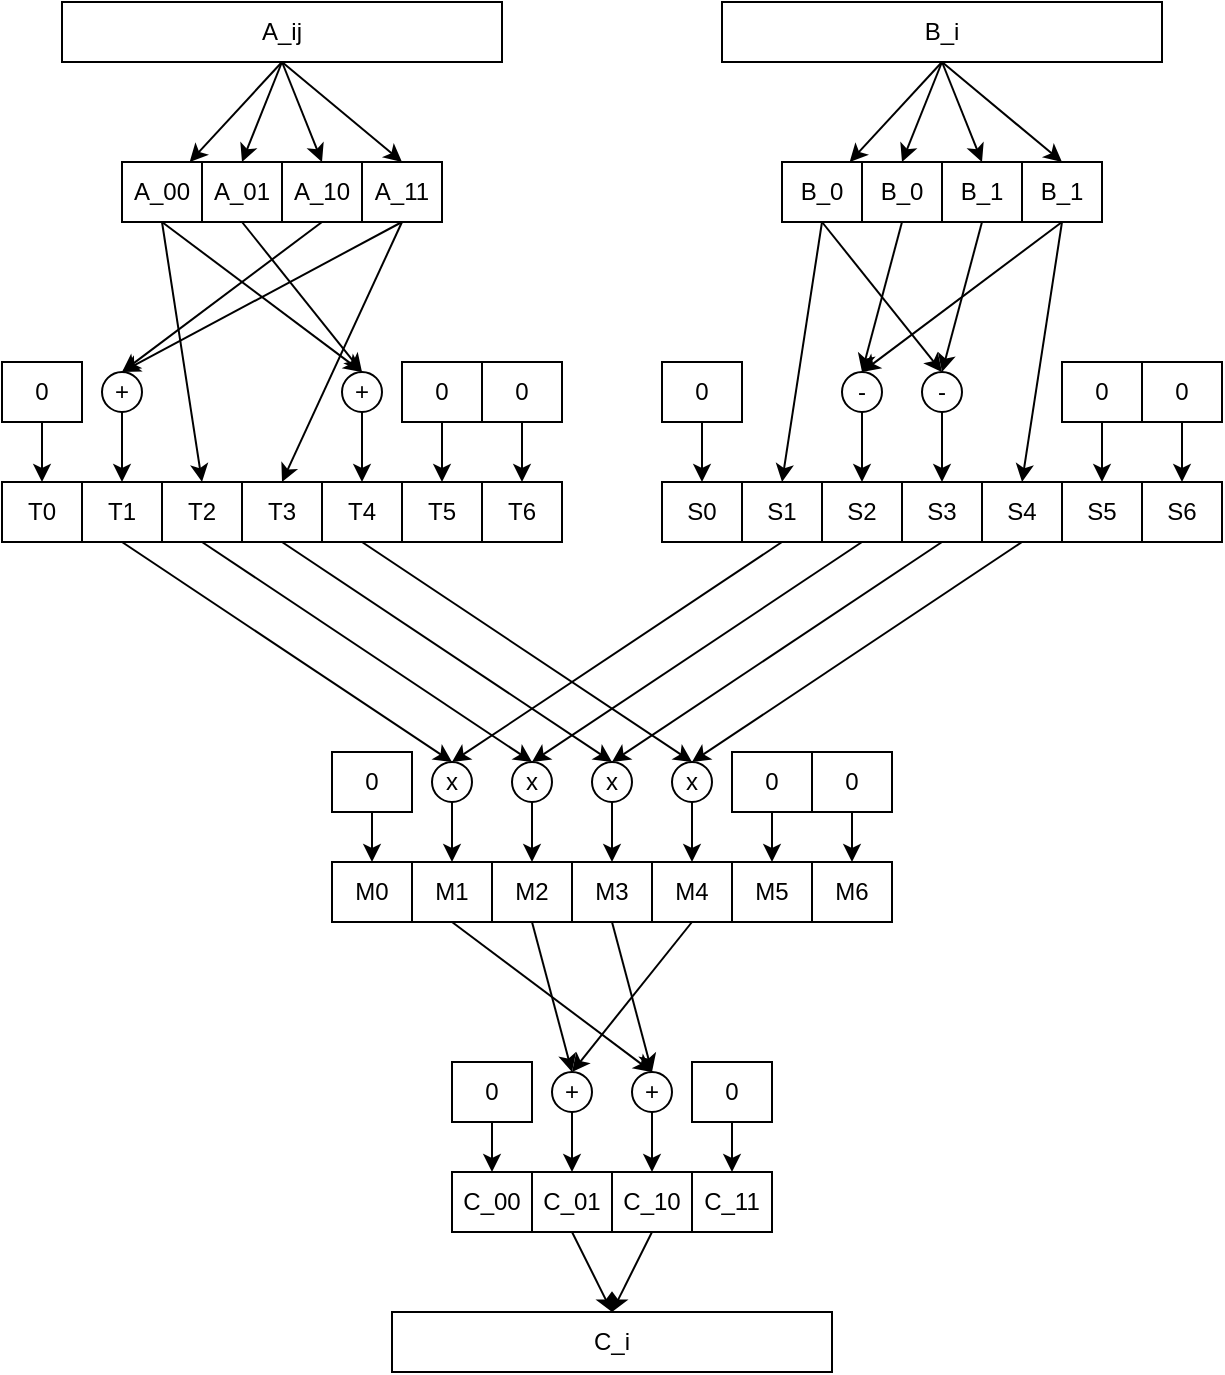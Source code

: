 <mxfile version="27.0.9">
  <diagram name="Page-1" id="YYA-tpIMSf6mjCUmN4pZ">
    <mxGraphModel dx="984" dy="572" grid="1" gridSize="10" guides="1" tooltips="1" connect="1" arrows="1" fold="1" page="1" pageScale="1" pageWidth="850" pageHeight="1100" math="0" shadow="0">
      <root>
        <mxCell id="0" />
        <mxCell id="1" parent="0" />
        <mxCell id="SnCa2u7Qq1uV7oJIc8DQ-44" style="edgeStyle=none;rounded=0;orthogonalLoop=1;jettySize=auto;html=1;exitX=0.5;exitY=1;exitDx=0;exitDy=0;" parent="1" source="SnCa2u7Qq1uV7oJIc8DQ-1" target="SnCa2u7Qq1uV7oJIc8DQ-40" edge="1">
          <mxGeometry relative="1" as="geometry" />
        </mxCell>
        <mxCell id="SnCa2u7Qq1uV7oJIc8DQ-45" style="edgeStyle=none;rounded=0;orthogonalLoop=1;jettySize=auto;html=1;exitX=0.5;exitY=1;exitDx=0;exitDy=0;entryX=0.5;entryY=0;entryDx=0;entryDy=0;" parent="1" source="SnCa2u7Qq1uV7oJIc8DQ-1" target="SnCa2u7Qq1uV7oJIc8DQ-43" edge="1">
          <mxGeometry relative="1" as="geometry" />
        </mxCell>
        <mxCell id="SnCa2u7Qq1uV7oJIc8DQ-46" style="edgeStyle=none;rounded=0;orthogonalLoop=1;jettySize=auto;html=1;exitX=0.5;exitY=1;exitDx=0;exitDy=0;entryX=0.5;entryY=0;entryDx=0;entryDy=0;" parent="1" source="SnCa2u7Qq1uV7oJIc8DQ-1" target="SnCa2u7Qq1uV7oJIc8DQ-42" edge="1">
          <mxGeometry relative="1" as="geometry" />
        </mxCell>
        <mxCell id="SnCa2u7Qq1uV7oJIc8DQ-47" style="edgeStyle=none;rounded=0;orthogonalLoop=1;jettySize=auto;html=1;exitX=0.5;exitY=1;exitDx=0;exitDy=0;entryX=0.5;entryY=0;entryDx=0;entryDy=0;" parent="1" source="SnCa2u7Qq1uV7oJIc8DQ-1" target="SnCa2u7Qq1uV7oJIc8DQ-41" edge="1">
          <mxGeometry relative="1" as="geometry" />
        </mxCell>
        <mxCell id="SnCa2u7Qq1uV7oJIc8DQ-1" value="A_ij" style="rounded=0;whiteSpace=wrap;html=1;" parent="1" vertex="1">
          <mxGeometry x="150" y="200" width="220" height="30" as="geometry" />
        </mxCell>
        <mxCell id="SnCa2u7Qq1uV7oJIc8DQ-77" style="edgeStyle=none;rounded=0;orthogonalLoop=1;jettySize=auto;html=1;exitX=0.5;exitY=1;exitDx=0;exitDy=0;entryX=0.5;entryY=0;entryDx=0;entryDy=0;" parent="1" source="SnCa2u7Qq1uV7oJIc8DQ-40" target="SnCa2u7Qq1uV7oJIc8DQ-60" edge="1">
          <mxGeometry relative="1" as="geometry" />
        </mxCell>
        <mxCell id="SnCa2u7Qq1uV7oJIc8DQ-83" style="edgeStyle=none;rounded=0;orthogonalLoop=1;jettySize=auto;html=1;exitX=0.5;exitY=1;exitDx=0;exitDy=0;entryX=0.5;entryY=0;entryDx=0;entryDy=0;" parent="1" source="SnCa2u7Qq1uV7oJIc8DQ-40" target="SnCa2u7Qq1uV7oJIc8DQ-80" edge="1">
          <mxGeometry relative="1" as="geometry" />
        </mxCell>
        <mxCell id="SnCa2u7Qq1uV7oJIc8DQ-40" value="A_00" style="rounded=0;whiteSpace=wrap;html=1;" parent="1" vertex="1">
          <mxGeometry x="180" y="280" width="40" height="30" as="geometry" />
        </mxCell>
        <mxCell id="SnCa2u7Qq1uV7oJIc8DQ-76" style="edgeStyle=none;rounded=0;orthogonalLoop=1;jettySize=auto;html=1;exitX=0.5;exitY=1;exitDx=0;exitDy=0;entryX=0.5;entryY=0;entryDx=0;entryDy=0;" parent="1" source="SnCa2u7Qq1uV7oJIc8DQ-41" target="SnCa2u7Qq1uV7oJIc8DQ-74" edge="1">
          <mxGeometry relative="1" as="geometry" />
        </mxCell>
        <mxCell id="SnCa2u7Qq1uV7oJIc8DQ-78" style="edgeStyle=none;rounded=0;orthogonalLoop=1;jettySize=auto;html=1;exitX=0.5;exitY=1;exitDx=0;exitDy=0;entryX=0.5;entryY=0;entryDx=0;entryDy=0;" parent="1" source="SnCa2u7Qq1uV7oJIc8DQ-41" target="SnCa2u7Qq1uV7oJIc8DQ-59" edge="1">
          <mxGeometry relative="1" as="geometry" />
        </mxCell>
        <mxCell id="SnCa2u7Qq1uV7oJIc8DQ-41" value="A_11" style="rounded=0;whiteSpace=wrap;html=1;" parent="1" vertex="1">
          <mxGeometry x="300" y="280" width="40" height="30" as="geometry" />
        </mxCell>
        <mxCell id="SnCa2u7Qq1uV7oJIc8DQ-75" style="edgeStyle=none;rounded=0;orthogonalLoop=1;jettySize=auto;html=1;exitX=0.5;exitY=1;exitDx=0;exitDy=0;entryX=0.5;entryY=0;entryDx=0;entryDy=0;" parent="1" source="SnCa2u7Qq1uV7oJIc8DQ-42" target="SnCa2u7Qq1uV7oJIc8DQ-74" edge="1">
          <mxGeometry relative="1" as="geometry" />
        </mxCell>
        <mxCell id="SnCa2u7Qq1uV7oJIc8DQ-42" value="A_10" style="rounded=0;whiteSpace=wrap;html=1;" parent="1" vertex="1">
          <mxGeometry x="260" y="280" width="40" height="30" as="geometry" />
        </mxCell>
        <mxCell id="SnCa2u7Qq1uV7oJIc8DQ-84" style="edgeStyle=none;rounded=0;orthogonalLoop=1;jettySize=auto;html=1;exitX=0.5;exitY=1;exitDx=0;exitDy=0;entryX=0.5;entryY=0;entryDx=0;entryDy=0;" parent="1" source="SnCa2u7Qq1uV7oJIc8DQ-43" target="SnCa2u7Qq1uV7oJIc8DQ-80" edge="1">
          <mxGeometry relative="1" as="geometry">
            <mxPoint x="300" y="380" as="targetPoint" />
          </mxGeometry>
        </mxCell>
        <mxCell id="SnCa2u7Qq1uV7oJIc8DQ-43" value="A_01" style="rounded=0;whiteSpace=wrap;html=1;" parent="1" vertex="1">
          <mxGeometry x="220" y="280" width="40" height="30" as="geometry" />
        </mxCell>
        <mxCell id="SnCa2u7Qq1uV7oJIc8DQ-48" style="edgeStyle=none;rounded=0;orthogonalLoop=1;jettySize=auto;html=1;exitX=0.5;exitY=1;exitDx=0;exitDy=0;" parent="1" source="SnCa2u7Qq1uV7oJIc8DQ-52" target="SnCa2u7Qq1uV7oJIc8DQ-53" edge="1">
          <mxGeometry relative="1" as="geometry" />
        </mxCell>
        <mxCell id="SnCa2u7Qq1uV7oJIc8DQ-49" style="edgeStyle=none;rounded=0;orthogonalLoop=1;jettySize=auto;html=1;exitX=0.5;exitY=1;exitDx=0;exitDy=0;entryX=0.5;entryY=0;entryDx=0;entryDy=0;" parent="1" source="SnCa2u7Qq1uV7oJIc8DQ-52" target="SnCa2u7Qq1uV7oJIc8DQ-56" edge="1">
          <mxGeometry relative="1" as="geometry" />
        </mxCell>
        <mxCell id="SnCa2u7Qq1uV7oJIc8DQ-50" style="edgeStyle=none;rounded=0;orthogonalLoop=1;jettySize=auto;html=1;exitX=0.5;exitY=1;exitDx=0;exitDy=0;entryX=0.5;entryY=0;entryDx=0;entryDy=0;" parent="1" source="SnCa2u7Qq1uV7oJIc8DQ-52" target="SnCa2u7Qq1uV7oJIc8DQ-55" edge="1">
          <mxGeometry relative="1" as="geometry" />
        </mxCell>
        <mxCell id="SnCa2u7Qq1uV7oJIc8DQ-51" style="edgeStyle=none;rounded=0;orthogonalLoop=1;jettySize=auto;html=1;exitX=0.5;exitY=1;exitDx=0;exitDy=0;entryX=0.5;entryY=0;entryDx=0;entryDy=0;" parent="1" source="SnCa2u7Qq1uV7oJIc8DQ-52" target="SnCa2u7Qq1uV7oJIc8DQ-54" edge="1">
          <mxGeometry relative="1" as="geometry" />
        </mxCell>
        <mxCell id="SnCa2u7Qq1uV7oJIc8DQ-52" value="B_i" style="rounded=0;whiteSpace=wrap;html=1;" parent="1" vertex="1">
          <mxGeometry x="480" y="200" width="220" height="30" as="geometry" />
        </mxCell>
        <mxCell id="SnCa2u7Qq1uV7oJIc8DQ-103" style="edgeStyle=none;rounded=0;orthogonalLoop=1;jettySize=auto;html=1;exitX=0.5;exitY=1;exitDx=0;exitDy=0;entryX=0.5;entryY=0;entryDx=0;entryDy=0;" parent="1" source="SnCa2u7Qq1uV7oJIc8DQ-53" target="SnCa2u7Qq1uV7oJIc8DQ-93" edge="1">
          <mxGeometry relative="1" as="geometry" />
        </mxCell>
        <mxCell id="SnCa2u7Qq1uV7oJIc8DQ-112" style="edgeStyle=none;rounded=0;orthogonalLoop=1;jettySize=auto;html=1;exitX=0.5;exitY=1;exitDx=0;exitDy=0;entryX=0.5;entryY=0;entryDx=0;entryDy=0;" parent="1" source="SnCa2u7Qq1uV7oJIc8DQ-53" target="SnCa2u7Qq1uV7oJIc8DQ-110" edge="1">
          <mxGeometry relative="1" as="geometry">
            <mxPoint x="590" y="390" as="targetPoint" />
          </mxGeometry>
        </mxCell>
        <mxCell id="SnCa2u7Qq1uV7oJIc8DQ-53" value="B_0" style="rounded=0;whiteSpace=wrap;html=1;" parent="1" vertex="1">
          <mxGeometry x="510" y="280" width="40" height="30" as="geometry" />
        </mxCell>
        <mxCell id="SnCa2u7Qq1uV7oJIc8DQ-107" style="edgeStyle=none;rounded=0;orthogonalLoop=1;jettySize=auto;html=1;exitX=0.5;exitY=1;exitDx=0;exitDy=0;entryX=0.5;entryY=0;entryDx=0;entryDy=0;" parent="1" source="SnCa2u7Qq1uV7oJIc8DQ-54" target="SnCa2u7Qq1uV7oJIc8DQ-105" edge="1">
          <mxGeometry relative="1" as="geometry">
            <mxPoint x="550" y="390" as="targetPoint" />
          </mxGeometry>
        </mxCell>
        <mxCell id="SnCa2u7Qq1uV7oJIc8DQ-114" style="edgeStyle=none;rounded=0;orthogonalLoop=1;jettySize=auto;html=1;exitX=0.5;exitY=1;exitDx=0;exitDy=0;entryX=0.5;entryY=0;entryDx=0;entryDy=0;" parent="1" source="SnCa2u7Qq1uV7oJIc8DQ-54" target="SnCa2u7Qq1uV7oJIc8DQ-94" edge="1">
          <mxGeometry relative="1" as="geometry" />
        </mxCell>
        <mxCell id="SnCa2u7Qq1uV7oJIc8DQ-54" value="B_1" style="rounded=0;whiteSpace=wrap;html=1;" parent="1" vertex="1">
          <mxGeometry x="630" y="280" width="40" height="30" as="geometry" />
        </mxCell>
        <mxCell id="SnCa2u7Qq1uV7oJIc8DQ-111" style="edgeStyle=none;rounded=0;orthogonalLoop=1;jettySize=auto;html=1;exitX=0.5;exitY=1;exitDx=0;exitDy=0;entryX=0.5;entryY=0;entryDx=0;entryDy=0;" parent="1" source="SnCa2u7Qq1uV7oJIc8DQ-55" target="SnCa2u7Qq1uV7oJIc8DQ-110" edge="1">
          <mxGeometry relative="1" as="geometry" />
        </mxCell>
        <mxCell id="SnCa2u7Qq1uV7oJIc8DQ-55" value="B_1" style="rounded=0;whiteSpace=wrap;html=1;" parent="1" vertex="1">
          <mxGeometry x="590" y="280" width="40" height="30" as="geometry" />
        </mxCell>
        <mxCell id="SnCa2u7Qq1uV7oJIc8DQ-106" style="edgeStyle=none;rounded=0;orthogonalLoop=1;jettySize=auto;html=1;exitX=0.5;exitY=1;exitDx=0;exitDy=0;entryX=0.5;entryY=0;entryDx=0;entryDy=0;" parent="1" source="SnCa2u7Qq1uV7oJIc8DQ-56" target="SnCa2u7Qq1uV7oJIc8DQ-105" edge="1">
          <mxGeometry relative="1" as="geometry" />
        </mxCell>
        <mxCell id="SnCa2u7Qq1uV7oJIc8DQ-56" value="B_0" style="rounded=0;whiteSpace=wrap;html=1;" parent="1" vertex="1">
          <mxGeometry x="550" y="280" width="40" height="30" as="geometry" />
        </mxCell>
        <mxCell id="SnCa2u7Qq1uV7oJIc8DQ-147" style="edgeStyle=none;rounded=0;orthogonalLoop=1;jettySize=auto;html=1;exitX=0.5;exitY=1;exitDx=0;exitDy=0;entryX=0.5;entryY=0;entryDx=0;entryDy=0;" parent="1" source="SnCa2u7Qq1uV7oJIc8DQ-57" target="SnCa2u7Qq1uV7oJIc8DQ-132" edge="1">
          <mxGeometry relative="1" as="geometry" />
        </mxCell>
        <mxCell id="SnCa2u7Qq1uV7oJIc8DQ-57" value="T1" style="rounded=0;whiteSpace=wrap;html=1;" parent="1" vertex="1">
          <mxGeometry x="160" y="440" width="40" height="30" as="geometry" />
        </mxCell>
        <mxCell id="SnCa2u7Qq1uV7oJIc8DQ-150" style="edgeStyle=none;rounded=0;orthogonalLoop=1;jettySize=auto;html=1;exitX=0.5;exitY=1;exitDx=0;exitDy=0;entryX=0.5;entryY=0;entryDx=0;entryDy=0;" parent="1" source="SnCa2u7Qq1uV7oJIc8DQ-58" target="SnCa2u7Qq1uV7oJIc8DQ-135" edge="1">
          <mxGeometry relative="1" as="geometry" />
        </mxCell>
        <mxCell id="SnCa2u7Qq1uV7oJIc8DQ-58" value="T4" style="rounded=0;whiteSpace=wrap;html=1;" parent="1" vertex="1">
          <mxGeometry x="280" y="440" width="40" height="30" as="geometry" />
        </mxCell>
        <mxCell id="SnCa2u7Qq1uV7oJIc8DQ-149" style="edgeStyle=none;rounded=0;orthogonalLoop=1;jettySize=auto;html=1;exitX=0.5;exitY=1;exitDx=0;exitDy=0;entryX=0.5;entryY=0;entryDx=0;entryDy=0;" parent="1" source="SnCa2u7Qq1uV7oJIc8DQ-59" target="SnCa2u7Qq1uV7oJIc8DQ-134" edge="1">
          <mxGeometry relative="1" as="geometry" />
        </mxCell>
        <mxCell id="SnCa2u7Qq1uV7oJIc8DQ-59" value="T3" style="rounded=0;whiteSpace=wrap;html=1;" parent="1" vertex="1">
          <mxGeometry x="240" y="440" width="40" height="30" as="geometry" />
        </mxCell>
        <mxCell id="SnCa2u7Qq1uV7oJIc8DQ-148" style="edgeStyle=none;rounded=0;orthogonalLoop=1;jettySize=auto;html=1;exitX=0.5;exitY=1;exitDx=0;exitDy=0;entryX=0.5;entryY=0;entryDx=0;entryDy=0;" parent="1" source="SnCa2u7Qq1uV7oJIc8DQ-60" target="SnCa2u7Qq1uV7oJIc8DQ-133" edge="1">
          <mxGeometry relative="1" as="geometry" />
        </mxCell>
        <mxCell id="SnCa2u7Qq1uV7oJIc8DQ-60" value="T2" style="rounded=0;whiteSpace=wrap;html=1;" parent="1" vertex="1">
          <mxGeometry x="200" y="440" width="40" height="30" as="geometry" />
        </mxCell>
        <mxCell id="SnCa2u7Qq1uV7oJIc8DQ-61" value="T6" style="rounded=0;whiteSpace=wrap;html=1;" parent="1" vertex="1">
          <mxGeometry x="360" y="440" width="40" height="30" as="geometry" />
        </mxCell>
        <mxCell id="SnCa2u7Qq1uV7oJIc8DQ-62" value="T0" style="rounded=0;whiteSpace=wrap;html=1;" parent="1" vertex="1">
          <mxGeometry x="120" y="440" width="40" height="30" as="geometry" />
        </mxCell>
        <mxCell id="SnCa2u7Qq1uV7oJIc8DQ-63" value="T5" style="rounded=0;whiteSpace=wrap;html=1;" parent="1" vertex="1">
          <mxGeometry x="320" y="440" width="40" height="30" as="geometry" />
        </mxCell>
        <mxCell id="SnCa2u7Qq1uV7oJIc8DQ-69" style="edgeStyle=none;rounded=0;orthogonalLoop=1;jettySize=auto;html=1;entryX=0.5;entryY=0;entryDx=0;entryDy=0;exitX=0.5;exitY=1;exitDx=0;exitDy=0;" parent="1" source="JD68LoVkahOESRiFlaTk-2" target="SnCa2u7Qq1uV7oJIc8DQ-62" edge="1">
          <mxGeometry relative="1" as="geometry">
            <mxPoint x="140" y="405" as="sourcePoint" />
          </mxGeometry>
        </mxCell>
        <mxCell id="SnCa2u7Qq1uV7oJIc8DQ-79" style="edgeStyle=none;rounded=0;orthogonalLoop=1;jettySize=auto;html=1;exitX=0.5;exitY=1;exitDx=0;exitDy=0;entryX=0.5;entryY=0;entryDx=0;entryDy=0;" parent="1" source="SnCa2u7Qq1uV7oJIc8DQ-74" target="SnCa2u7Qq1uV7oJIc8DQ-57" edge="1">
          <mxGeometry relative="1" as="geometry" />
        </mxCell>
        <mxCell id="SnCa2u7Qq1uV7oJIc8DQ-74" value="+" style="ellipse;whiteSpace=wrap;html=1;aspect=fixed;" parent="1" vertex="1">
          <mxGeometry x="170" y="385" width="20" height="20" as="geometry" />
        </mxCell>
        <mxCell id="SnCa2u7Qq1uV7oJIc8DQ-82" style="edgeStyle=none;rounded=0;orthogonalLoop=1;jettySize=auto;html=1;exitX=0.5;exitY=1;exitDx=0;exitDy=0;entryX=0.5;entryY=0;entryDx=0;entryDy=0;" parent="1" source="SnCa2u7Qq1uV7oJIc8DQ-80" target="SnCa2u7Qq1uV7oJIc8DQ-58" edge="1">
          <mxGeometry relative="1" as="geometry" />
        </mxCell>
        <mxCell id="SnCa2u7Qq1uV7oJIc8DQ-80" value="+" style="ellipse;whiteSpace=wrap;html=1;aspect=fixed;" parent="1" vertex="1">
          <mxGeometry x="290" y="385" width="20" height="20" as="geometry" />
        </mxCell>
        <mxCell id="SnCa2u7Qq1uV7oJIc8DQ-88" style="edgeStyle=none;rounded=0;orthogonalLoop=1;jettySize=auto;html=1;exitX=0.5;exitY=1;exitDx=0;exitDy=0;entryX=0.5;entryY=0;entryDx=0;entryDy=0;" parent="1" source="JD68LoVkahOESRiFlaTk-3" target="SnCa2u7Qq1uV7oJIc8DQ-63" edge="1">
          <mxGeometry relative="1" as="geometry">
            <mxPoint x="340" y="410" as="sourcePoint" />
          </mxGeometry>
        </mxCell>
        <mxCell id="SnCa2u7Qq1uV7oJIc8DQ-90" style="edgeStyle=none;rounded=0;orthogonalLoop=1;jettySize=auto;html=1;exitX=0.5;exitY=1;exitDx=0;exitDy=0;entryX=0.5;entryY=0;entryDx=0;entryDy=0;" parent="1" target="SnCa2u7Qq1uV7oJIc8DQ-61" edge="1">
          <mxGeometry relative="1" as="geometry">
            <mxPoint x="380" y="410" as="sourcePoint" />
          </mxGeometry>
        </mxCell>
        <mxCell id="SnCa2u7Qq1uV7oJIc8DQ-153" style="edgeStyle=none;rounded=0;orthogonalLoop=1;jettySize=auto;html=1;exitX=0.5;exitY=1;exitDx=0;exitDy=0;entryX=0.5;entryY=0;entryDx=0;entryDy=0;" parent="1" source="SnCa2u7Qq1uV7oJIc8DQ-93" target="SnCa2u7Qq1uV7oJIc8DQ-132" edge="1">
          <mxGeometry relative="1" as="geometry" />
        </mxCell>
        <mxCell id="SnCa2u7Qq1uV7oJIc8DQ-93" value="S1" style="rounded=0;whiteSpace=wrap;html=1;" parent="1" vertex="1">
          <mxGeometry x="490" y="440" width="40" height="30" as="geometry" />
        </mxCell>
        <mxCell id="SnCa2u7Qq1uV7oJIc8DQ-156" style="edgeStyle=none;rounded=0;orthogonalLoop=1;jettySize=auto;html=1;exitX=0.5;exitY=1;exitDx=0;exitDy=0;entryX=0.5;entryY=0;entryDx=0;entryDy=0;" parent="1" source="SnCa2u7Qq1uV7oJIc8DQ-94" target="SnCa2u7Qq1uV7oJIc8DQ-135" edge="1">
          <mxGeometry relative="1" as="geometry" />
        </mxCell>
        <mxCell id="SnCa2u7Qq1uV7oJIc8DQ-94" value="S4" style="rounded=0;whiteSpace=wrap;html=1;" parent="1" vertex="1">
          <mxGeometry x="610" y="440" width="40" height="30" as="geometry" />
        </mxCell>
        <mxCell id="SnCa2u7Qq1uV7oJIc8DQ-155" style="edgeStyle=none;rounded=0;orthogonalLoop=1;jettySize=auto;html=1;exitX=0.5;exitY=1;exitDx=0;exitDy=0;entryX=0.5;entryY=0;entryDx=0;entryDy=0;" parent="1" source="SnCa2u7Qq1uV7oJIc8DQ-95" target="SnCa2u7Qq1uV7oJIc8DQ-134" edge="1">
          <mxGeometry relative="1" as="geometry" />
        </mxCell>
        <mxCell id="SnCa2u7Qq1uV7oJIc8DQ-95" value="S3" style="rounded=0;whiteSpace=wrap;html=1;" parent="1" vertex="1">
          <mxGeometry x="570" y="440" width="40" height="30" as="geometry" />
        </mxCell>
        <mxCell id="SnCa2u7Qq1uV7oJIc8DQ-154" style="edgeStyle=none;rounded=0;orthogonalLoop=1;jettySize=auto;html=1;exitX=0.5;exitY=1;exitDx=0;exitDy=0;entryX=0.5;entryY=0;entryDx=0;entryDy=0;" parent="1" source="SnCa2u7Qq1uV7oJIc8DQ-96" target="SnCa2u7Qq1uV7oJIc8DQ-133" edge="1">
          <mxGeometry relative="1" as="geometry" />
        </mxCell>
        <mxCell id="SnCa2u7Qq1uV7oJIc8DQ-96" value="S2" style="rounded=0;whiteSpace=wrap;html=1;" parent="1" vertex="1">
          <mxGeometry x="530" y="440" width="40" height="30" as="geometry" />
        </mxCell>
        <mxCell id="SnCa2u7Qq1uV7oJIc8DQ-97" value="S6" style="rounded=0;whiteSpace=wrap;html=1;" parent="1" vertex="1">
          <mxGeometry x="690" y="440" width="40" height="30" as="geometry" />
        </mxCell>
        <mxCell id="SnCa2u7Qq1uV7oJIc8DQ-98" value="S0" style="rounded=0;whiteSpace=wrap;html=1;" parent="1" vertex="1">
          <mxGeometry x="450" y="440" width="40" height="30" as="geometry" />
        </mxCell>
        <mxCell id="SnCa2u7Qq1uV7oJIc8DQ-99" value="S5" style="rounded=0;whiteSpace=wrap;html=1;" parent="1" vertex="1">
          <mxGeometry x="650" y="440" width="40" height="30" as="geometry" />
        </mxCell>
        <mxCell id="SnCa2u7Qq1uV7oJIc8DQ-104" style="edgeStyle=none;rounded=0;orthogonalLoop=1;jettySize=auto;html=1;exitX=0.5;exitY=1;exitDx=0;exitDy=0;entryX=0.5;entryY=0;entryDx=0;entryDy=0;" parent="1" target="SnCa2u7Qq1uV7oJIc8DQ-98" edge="1">
          <mxGeometry relative="1" as="geometry">
            <mxPoint x="470" y="410" as="sourcePoint" />
          </mxGeometry>
        </mxCell>
        <mxCell id="SnCa2u7Qq1uV7oJIc8DQ-108" style="edgeStyle=none;rounded=0;orthogonalLoop=1;jettySize=auto;html=1;exitX=0.5;exitY=1;exitDx=0;exitDy=0;entryX=0.5;entryY=0;entryDx=0;entryDy=0;" parent="1" source="SnCa2u7Qq1uV7oJIc8DQ-105" target="SnCa2u7Qq1uV7oJIc8DQ-96" edge="1">
          <mxGeometry relative="1" as="geometry" />
        </mxCell>
        <mxCell id="SnCa2u7Qq1uV7oJIc8DQ-105" value="-" style="ellipse;whiteSpace=wrap;html=1;aspect=fixed;" parent="1" vertex="1">
          <mxGeometry x="540" y="385" width="20" height="20" as="geometry" />
        </mxCell>
        <mxCell id="SnCa2u7Qq1uV7oJIc8DQ-113" style="edgeStyle=none;rounded=0;orthogonalLoop=1;jettySize=auto;html=1;exitX=0.5;exitY=1;exitDx=0;exitDy=0;entryX=0.5;entryY=0;entryDx=0;entryDy=0;" parent="1" source="SnCa2u7Qq1uV7oJIc8DQ-110" target="SnCa2u7Qq1uV7oJIc8DQ-95" edge="1">
          <mxGeometry relative="1" as="geometry" />
        </mxCell>
        <mxCell id="SnCa2u7Qq1uV7oJIc8DQ-110" value="-" style="ellipse;whiteSpace=wrap;html=1;aspect=fixed;" parent="1" vertex="1">
          <mxGeometry x="580" y="385" width="20" height="20" as="geometry" />
        </mxCell>
        <mxCell id="SnCa2u7Qq1uV7oJIc8DQ-118" style="edgeStyle=none;rounded=0;orthogonalLoop=1;jettySize=auto;html=1;exitX=0.5;exitY=1;exitDx=0;exitDy=0;entryX=0.5;entryY=0;entryDx=0;entryDy=0;" parent="1" target="SnCa2u7Qq1uV7oJIc8DQ-99" edge="1">
          <mxGeometry relative="1" as="geometry">
            <mxPoint x="670" y="410" as="sourcePoint" />
          </mxGeometry>
        </mxCell>
        <mxCell id="SnCa2u7Qq1uV7oJIc8DQ-121" style="edgeStyle=none;rounded=0;orthogonalLoop=1;jettySize=auto;html=1;exitX=0.5;exitY=1;exitDx=0;exitDy=0;entryX=0.5;entryY=0;entryDx=0;entryDy=0;" parent="1" target="SnCa2u7Qq1uV7oJIc8DQ-97" edge="1">
          <mxGeometry relative="1" as="geometry">
            <mxPoint x="710" y="410" as="sourcePoint" />
          </mxGeometry>
        </mxCell>
        <mxCell id="SnCa2u7Qq1uV7oJIc8DQ-185" style="edgeStyle=none;rounded=0;orthogonalLoop=1;jettySize=auto;html=1;exitX=0.5;exitY=1;exitDx=0;exitDy=0;entryX=0.5;entryY=0;entryDx=0;entryDy=0;" parent="1" source="SnCa2u7Qq1uV7oJIc8DQ-124" target="SnCa2u7Qq1uV7oJIc8DQ-165" edge="1">
          <mxGeometry relative="1" as="geometry" />
        </mxCell>
        <mxCell id="SnCa2u7Qq1uV7oJIc8DQ-124" value="M1" style="rounded=0;whiteSpace=wrap;html=1;" parent="1" vertex="1">
          <mxGeometry x="325" y="630" width="40" height="30" as="geometry" />
        </mxCell>
        <mxCell id="SnCa2u7Qq1uV7oJIc8DQ-184" style="edgeStyle=none;rounded=0;orthogonalLoop=1;jettySize=auto;html=1;exitX=0.5;exitY=1;exitDx=0;exitDy=0;entryX=0.5;entryY=0;entryDx=0;entryDy=0;" parent="1" source="SnCa2u7Qq1uV7oJIc8DQ-125" target="SnCa2u7Qq1uV7oJIc8DQ-164" edge="1">
          <mxGeometry relative="1" as="geometry" />
        </mxCell>
        <mxCell id="SnCa2u7Qq1uV7oJIc8DQ-125" value="M4" style="rounded=0;whiteSpace=wrap;html=1;" parent="1" vertex="1">
          <mxGeometry x="445" y="630" width="40" height="30" as="geometry" />
        </mxCell>
        <mxCell id="LddYTpD2W7MaONPIU3wa-1" style="rounded=0;orthogonalLoop=1;jettySize=auto;html=1;exitX=0.5;exitY=1;exitDx=0;exitDy=0;entryX=0.5;entryY=0;entryDx=0;entryDy=0;" edge="1" parent="1" source="SnCa2u7Qq1uV7oJIc8DQ-126" target="SnCa2u7Qq1uV7oJIc8DQ-165">
          <mxGeometry relative="1" as="geometry" />
        </mxCell>
        <mxCell id="SnCa2u7Qq1uV7oJIc8DQ-126" value="M3" style="rounded=0;whiteSpace=wrap;html=1;" parent="1" vertex="1">
          <mxGeometry x="405" y="630" width="40" height="30" as="geometry" />
        </mxCell>
        <mxCell id="SnCa2u7Qq1uV7oJIc8DQ-183" style="edgeStyle=none;rounded=0;orthogonalLoop=1;jettySize=auto;html=1;exitX=0.5;exitY=1;exitDx=0;exitDy=0;entryX=0.5;entryY=0;entryDx=0;entryDy=0;" parent="1" source="SnCa2u7Qq1uV7oJIc8DQ-127" target="SnCa2u7Qq1uV7oJIc8DQ-164" edge="1">
          <mxGeometry relative="1" as="geometry" />
        </mxCell>
        <mxCell id="SnCa2u7Qq1uV7oJIc8DQ-127" value="M2" style="rounded=0;whiteSpace=wrap;html=1;" parent="1" vertex="1">
          <mxGeometry x="365" y="630" width="40" height="30" as="geometry" />
        </mxCell>
        <mxCell id="SnCa2u7Qq1uV7oJIc8DQ-128" value="M6" style="rounded=0;whiteSpace=wrap;html=1;" parent="1" vertex="1">
          <mxGeometry x="525" y="630" width="40" height="30" as="geometry" />
        </mxCell>
        <mxCell id="SnCa2u7Qq1uV7oJIc8DQ-129" value="M0" style="rounded=0;whiteSpace=wrap;html=1;" parent="1" vertex="1">
          <mxGeometry x="285" y="630" width="40" height="30" as="geometry" />
        </mxCell>
        <mxCell id="SnCa2u7Qq1uV7oJIc8DQ-130" value="M5" style="rounded=0;whiteSpace=wrap;html=1;" parent="1" vertex="1">
          <mxGeometry x="485" y="630" width="40" height="30" as="geometry" />
        </mxCell>
        <mxCell id="SnCa2u7Qq1uV7oJIc8DQ-139" style="edgeStyle=none;rounded=0;orthogonalLoop=1;jettySize=auto;html=1;exitX=0.5;exitY=1;exitDx=0;exitDy=0;entryX=0.5;entryY=0;entryDx=0;entryDy=0;" parent="1" target="SnCa2u7Qq1uV7oJIc8DQ-129" edge="1">
          <mxGeometry relative="1" as="geometry">
            <mxPoint x="305" y="600" as="sourcePoint" />
          </mxGeometry>
        </mxCell>
        <mxCell id="SnCa2u7Qq1uV7oJIc8DQ-140" style="edgeStyle=none;rounded=0;orthogonalLoop=1;jettySize=auto;html=1;exitX=0.5;exitY=1;exitDx=0;exitDy=0;entryX=0.5;entryY=0;entryDx=0;entryDy=0;" parent="1" source="SnCa2u7Qq1uV7oJIc8DQ-132" target="SnCa2u7Qq1uV7oJIc8DQ-124" edge="1">
          <mxGeometry relative="1" as="geometry" />
        </mxCell>
        <mxCell id="SnCa2u7Qq1uV7oJIc8DQ-132" value="x" style="ellipse;whiteSpace=wrap;html=1;aspect=fixed;" parent="1" vertex="1">
          <mxGeometry x="335" y="580" width="20" height="20" as="geometry" />
        </mxCell>
        <mxCell id="SnCa2u7Qq1uV7oJIc8DQ-141" style="edgeStyle=none;rounded=0;orthogonalLoop=1;jettySize=auto;html=1;exitX=0.5;exitY=1;exitDx=0;exitDy=0;entryX=0.5;entryY=0;entryDx=0;entryDy=0;" parent="1" source="SnCa2u7Qq1uV7oJIc8DQ-133" target="SnCa2u7Qq1uV7oJIc8DQ-127" edge="1">
          <mxGeometry relative="1" as="geometry" />
        </mxCell>
        <mxCell id="SnCa2u7Qq1uV7oJIc8DQ-133" value="x" style="ellipse;whiteSpace=wrap;html=1;aspect=fixed;" parent="1" vertex="1">
          <mxGeometry x="375" y="580" width="20" height="20" as="geometry" />
        </mxCell>
        <mxCell id="SnCa2u7Qq1uV7oJIc8DQ-142" style="edgeStyle=none;rounded=0;orthogonalLoop=1;jettySize=auto;html=1;exitX=0.5;exitY=1;exitDx=0;exitDy=0;entryX=0.5;entryY=0;entryDx=0;entryDy=0;" parent="1" source="SnCa2u7Qq1uV7oJIc8DQ-134" target="SnCa2u7Qq1uV7oJIc8DQ-126" edge="1">
          <mxGeometry relative="1" as="geometry" />
        </mxCell>
        <mxCell id="SnCa2u7Qq1uV7oJIc8DQ-134" value="x" style="ellipse;whiteSpace=wrap;html=1;aspect=fixed;" parent="1" vertex="1">
          <mxGeometry x="415" y="580" width="20" height="20" as="geometry" />
        </mxCell>
        <mxCell id="SnCa2u7Qq1uV7oJIc8DQ-143" style="edgeStyle=none;rounded=0;orthogonalLoop=1;jettySize=auto;html=1;exitX=0.5;exitY=1;exitDx=0;exitDy=0;entryX=0.5;entryY=0;entryDx=0;entryDy=0;" parent="1" source="SnCa2u7Qq1uV7oJIc8DQ-135" target="SnCa2u7Qq1uV7oJIc8DQ-125" edge="1">
          <mxGeometry relative="1" as="geometry" />
        </mxCell>
        <mxCell id="SnCa2u7Qq1uV7oJIc8DQ-135" value="x" style="ellipse;whiteSpace=wrap;html=1;aspect=fixed;" parent="1" vertex="1">
          <mxGeometry x="455" y="580" width="20" height="20" as="geometry" />
        </mxCell>
        <mxCell id="SnCa2u7Qq1uV7oJIc8DQ-144" style="edgeStyle=none;rounded=0;orthogonalLoop=1;jettySize=auto;html=1;exitX=0.5;exitY=1;exitDx=0;exitDy=0;entryX=0.5;entryY=0;entryDx=0;entryDy=0;" parent="1" target="SnCa2u7Qq1uV7oJIc8DQ-130" edge="1">
          <mxGeometry relative="1" as="geometry">
            <mxPoint x="505" y="600" as="sourcePoint" />
          </mxGeometry>
        </mxCell>
        <mxCell id="SnCa2u7Qq1uV7oJIc8DQ-145" style="edgeStyle=none;rounded=0;orthogonalLoop=1;jettySize=auto;html=1;exitX=0.5;exitY=1;exitDx=0;exitDy=0;entryX=0.5;entryY=0;entryDx=0;entryDy=0;" parent="1" target="SnCa2u7Qq1uV7oJIc8DQ-128" edge="1">
          <mxGeometry relative="1" as="geometry">
            <mxPoint x="545" y="600" as="sourcePoint" />
          </mxGeometry>
        </mxCell>
        <mxCell id="SnCa2u7Qq1uV7oJIc8DQ-159" value="C_00" style="rounded=0;whiteSpace=wrap;html=1;" parent="1" vertex="1">
          <mxGeometry x="345" y="785" width="40" height="30" as="geometry" />
        </mxCell>
        <mxCell id="SnCa2u7Qq1uV7oJIc8DQ-160" value="C_11" style="rounded=0;whiteSpace=wrap;html=1;" parent="1" vertex="1">
          <mxGeometry x="465" y="785" width="40" height="30" as="geometry" />
        </mxCell>
        <mxCell id="SnCa2u7Qq1uV7oJIc8DQ-201" style="edgeStyle=none;rounded=0;orthogonalLoop=1;jettySize=auto;html=1;exitX=0.5;exitY=1;exitDx=0;exitDy=0;entryX=0.5;entryY=0;entryDx=0;entryDy=0;" parent="1" source="SnCa2u7Qq1uV7oJIc8DQ-161" target="SnCa2u7Qq1uV7oJIc8DQ-198" edge="1">
          <mxGeometry relative="1" as="geometry" />
        </mxCell>
        <mxCell id="SnCa2u7Qq1uV7oJIc8DQ-161" value="C_10" style="rounded=0;whiteSpace=wrap;html=1;" parent="1" vertex="1">
          <mxGeometry x="425" y="785" width="40" height="30" as="geometry" />
        </mxCell>
        <mxCell id="SnCa2u7Qq1uV7oJIc8DQ-200" style="edgeStyle=none;rounded=0;orthogonalLoop=1;jettySize=auto;html=1;exitX=0.5;exitY=1;exitDx=0;exitDy=0;entryX=0.5;entryY=0;entryDx=0;entryDy=0;" parent="1" source="SnCa2u7Qq1uV7oJIc8DQ-162" target="SnCa2u7Qq1uV7oJIc8DQ-198" edge="1">
          <mxGeometry relative="1" as="geometry">
            <mxPoint x="430" y="855" as="targetPoint" />
          </mxGeometry>
        </mxCell>
        <mxCell id="SnCa2u7Qq1uV7oJIc8DQ-162" value="C_01" style="rounded=0;whiteSpace=wrap;html=1;" parent="1" vertex="1">
          <mxGeometry x="385" y="785" width="40" height="30" as="geometry" />
        </mxCell>
        <mxCell id="SnCa2u7Qq1uV7oJIc8DQ-168" style="edgeStyle=none;rounded=0;orthogonalLoop=1;jettySize=auto;html=1;exitX=0.5;exitY=1;exitDx=0;exitDy=0;entryX=0.5;entryY=0;entryDx=0;entryDy=0;" parent="1" source="SnCa2u7Qq1uV7oJIc8DQ-164" target="SnCa2u7Qq1uV7oJIc8DQ-162" edge="1">
          <mxGeometry relative="1" as="geometry" />
        </mxCell>
        <mxCell id="SnCa2u7Qq1uV7oJIc8DQ-164" value="+" style="ellipse;whiteSpace=wrap;html=1;aspect=fixed;" parent="1" vertex="1">
          <mxGeometry x="395" y="735" width="20" height="20" as="geometry" />
        </mxCell>
        <mxCell id="SnCa2u7Qq1uV7oJIc8DQ-169" style="edgeStyle=none;rounded=0;orthogonalLoop=1;jettySize=auto;html=1;exitX=0.5;exitY=1;exitDx=0;exitDy=0;entryX=0.5;entryY=0;entryDx=0;entryDy=0;" parent="1" source="SnCa2u7Qq1uV7oJIc8DQ-165" target="SnCa2u7Qq1uV7oJIc8DQ-161" edge="1">
          <mxGeometry relative="1" as="geometry" />
        </mxCell>
        <mxCell id="SnCa2u7Qq1uV7oJIc8DQ-165" value="+" style="ellipse;whiteSpace=wrap;html=1;aspect=fixed;" parent="1" vertex="1">
          <mxGeometry x="435" y="735" width="20" height="20" as="geometry" />
        </mxCell>
        <mxCell id="SnCa2u7Qq1uV7oJIc8DQ-182" style="edgeStyle=none;rounded=0;orthogonalLoop=1;jettySize=auto;html=1;entryX=0.5;entryY=0;entryDx=0;entryDy=0;exitX=0.5;exitY=1;exitDx=0;exitDy=0;" parent="1" source="JD68LoVkahOESRiFlaTk-12" target="SnCa2u7Qq1uV7oJIc8DQ-159" edge="1">
          <mxGeometry relative="1" as="geometry">
            <mxPoint x="360" y="755" as="sourcePoint" />
          </mxGeometry>
        </mxCell>
        <mxCell id="SnCa2u7Qq1uV7oJIc8DQ-198" value="C_i" style="rounded=0;whiteSpace=wrap;html=1;" parent="1" vertex="1">
          <mxGeometry x="315" y="855" width="220" height="30" as="geometry" />
        </mxCell>
        <mxCell id="JD68LoVkahOESRiFlaTk-2" value="0" style="rounded=0;whiteSpace=wrap;html=1;" parent="1" vertex="1">
          <mxGeometry x="120" y="380" width="40" height="30" as="geometry" />
        </mxCell>
        <mxCell id="JD68LoVkahOESRiFlaTk-3" value="0" style="rounded=0;whiteSpace=wrap;html=1;" parent="1" vertex="1">
          <mxGeometry x="320" y="380" width="40" height="30" as="geometry" />
        </mxCell>
        <mxCell id="JD68LoVkahOESRiFlaTk-5" value="0" style="rounded=0;whiteSpace=wrap;html=1;" parent="1" vertex="1">
          <mxGeometry x="360" y="380" width="40" height="30" as="geometry" />
        </mxCell>
        <mxCell id="JD68LoVkahOESRiFlaTk-6" value="0" style="rounded=0;whiteSpace=wrap;html=1;" parent="1" vertex="1">
          <mxGeometry x="450" y="380" width="40" height="30" as="geometry" />
        </mxCell>
        <mxCell id="JD68LoVkahOESRiFlaTk-7" value="0" style="rounded=0;whiteSpace=wrap;html=1;" parent="1" vertex="1">
          <mxGeometry x="650" y="380" width="40" height="30" as="geometry" />
        </mxCell>
        <mxCell id="JD68LoVkahOESRiFlaTk-8" value="0" style="rounded=0;whiteSpace=wrap;html=1;" parent="1" vertex="1">
          <mxGeometry x="690" y="380" width="40" height="30" as="geometry" />
        </mxCell>
        <mxCell id="JD68LoVkahOESRiFlaTk-9" value="0" style="rounded=0;whiteSpace=wrap;html=1;" parent="1" vertex="1">
          <mxGeometry x="285" y="575" width="40" height="30" as="geometry" />
        </mxCell>
        <mxCell id="JD68LoVkahOESRiFlaTk-10" value="0" style="rounded=0;whiteSpace=wrap;html=1;" parent="1" vertex="1">
          <mxGeometry x="485" y="575" width="40" height="30" as="geometry" />
        </mxCell>
        <mxCell id="JD68LoVkahOESRiFlaTk-11" value="0" style="rounded=0;whiteSpace=wrap;html=1;" parent="1" vertex="1">
          <mxGeometry x="525" y="575" width="40" height="30" as="geometry" />
        </mxCell>
        <mxCell id="JD68LoVkahOESRiFlaTk-12" value="0" style="rounded=0;whiteSpace=wrap;html=1;" parent="1" vertex="1">
          <mxGeometry x="345" y="730" width="40" height="30" as="geometry" />
        </mxCell>
        <mxCell id="JD68LoVkahOESRiFlaTk-14" style="edgeStyle=orthogonalEdgeStyle;rounded=0;orthogonalLoop=1;jettySize=auto;html=1;exitX=0.5;exitY=1;exitDx=0;exitDy=0;entryX=0.5;entryY=0;entryDx=0;entryDy=0;" parent="1" source="JD68LoVkahOESRiFlaTk-13" target="SnCa2u7Qq1uV7oJIc8DQ-160" edge="1">
          <mxGeometry relative="1" as="geometry" />
        </mxCell>
        <mxCell id="JD68LoVkahOESRiFlaTk-13" value="0" style="rounded=0;whiteSpace=wrap;html=1;" parent="1" vertex="1">
          <mxGeometry x="465" y="730" width="40" height="30" as="geometry" />
        </mxCell>
      </root>
    </mxGraphModel>
  </diagram>
</mxfile>
